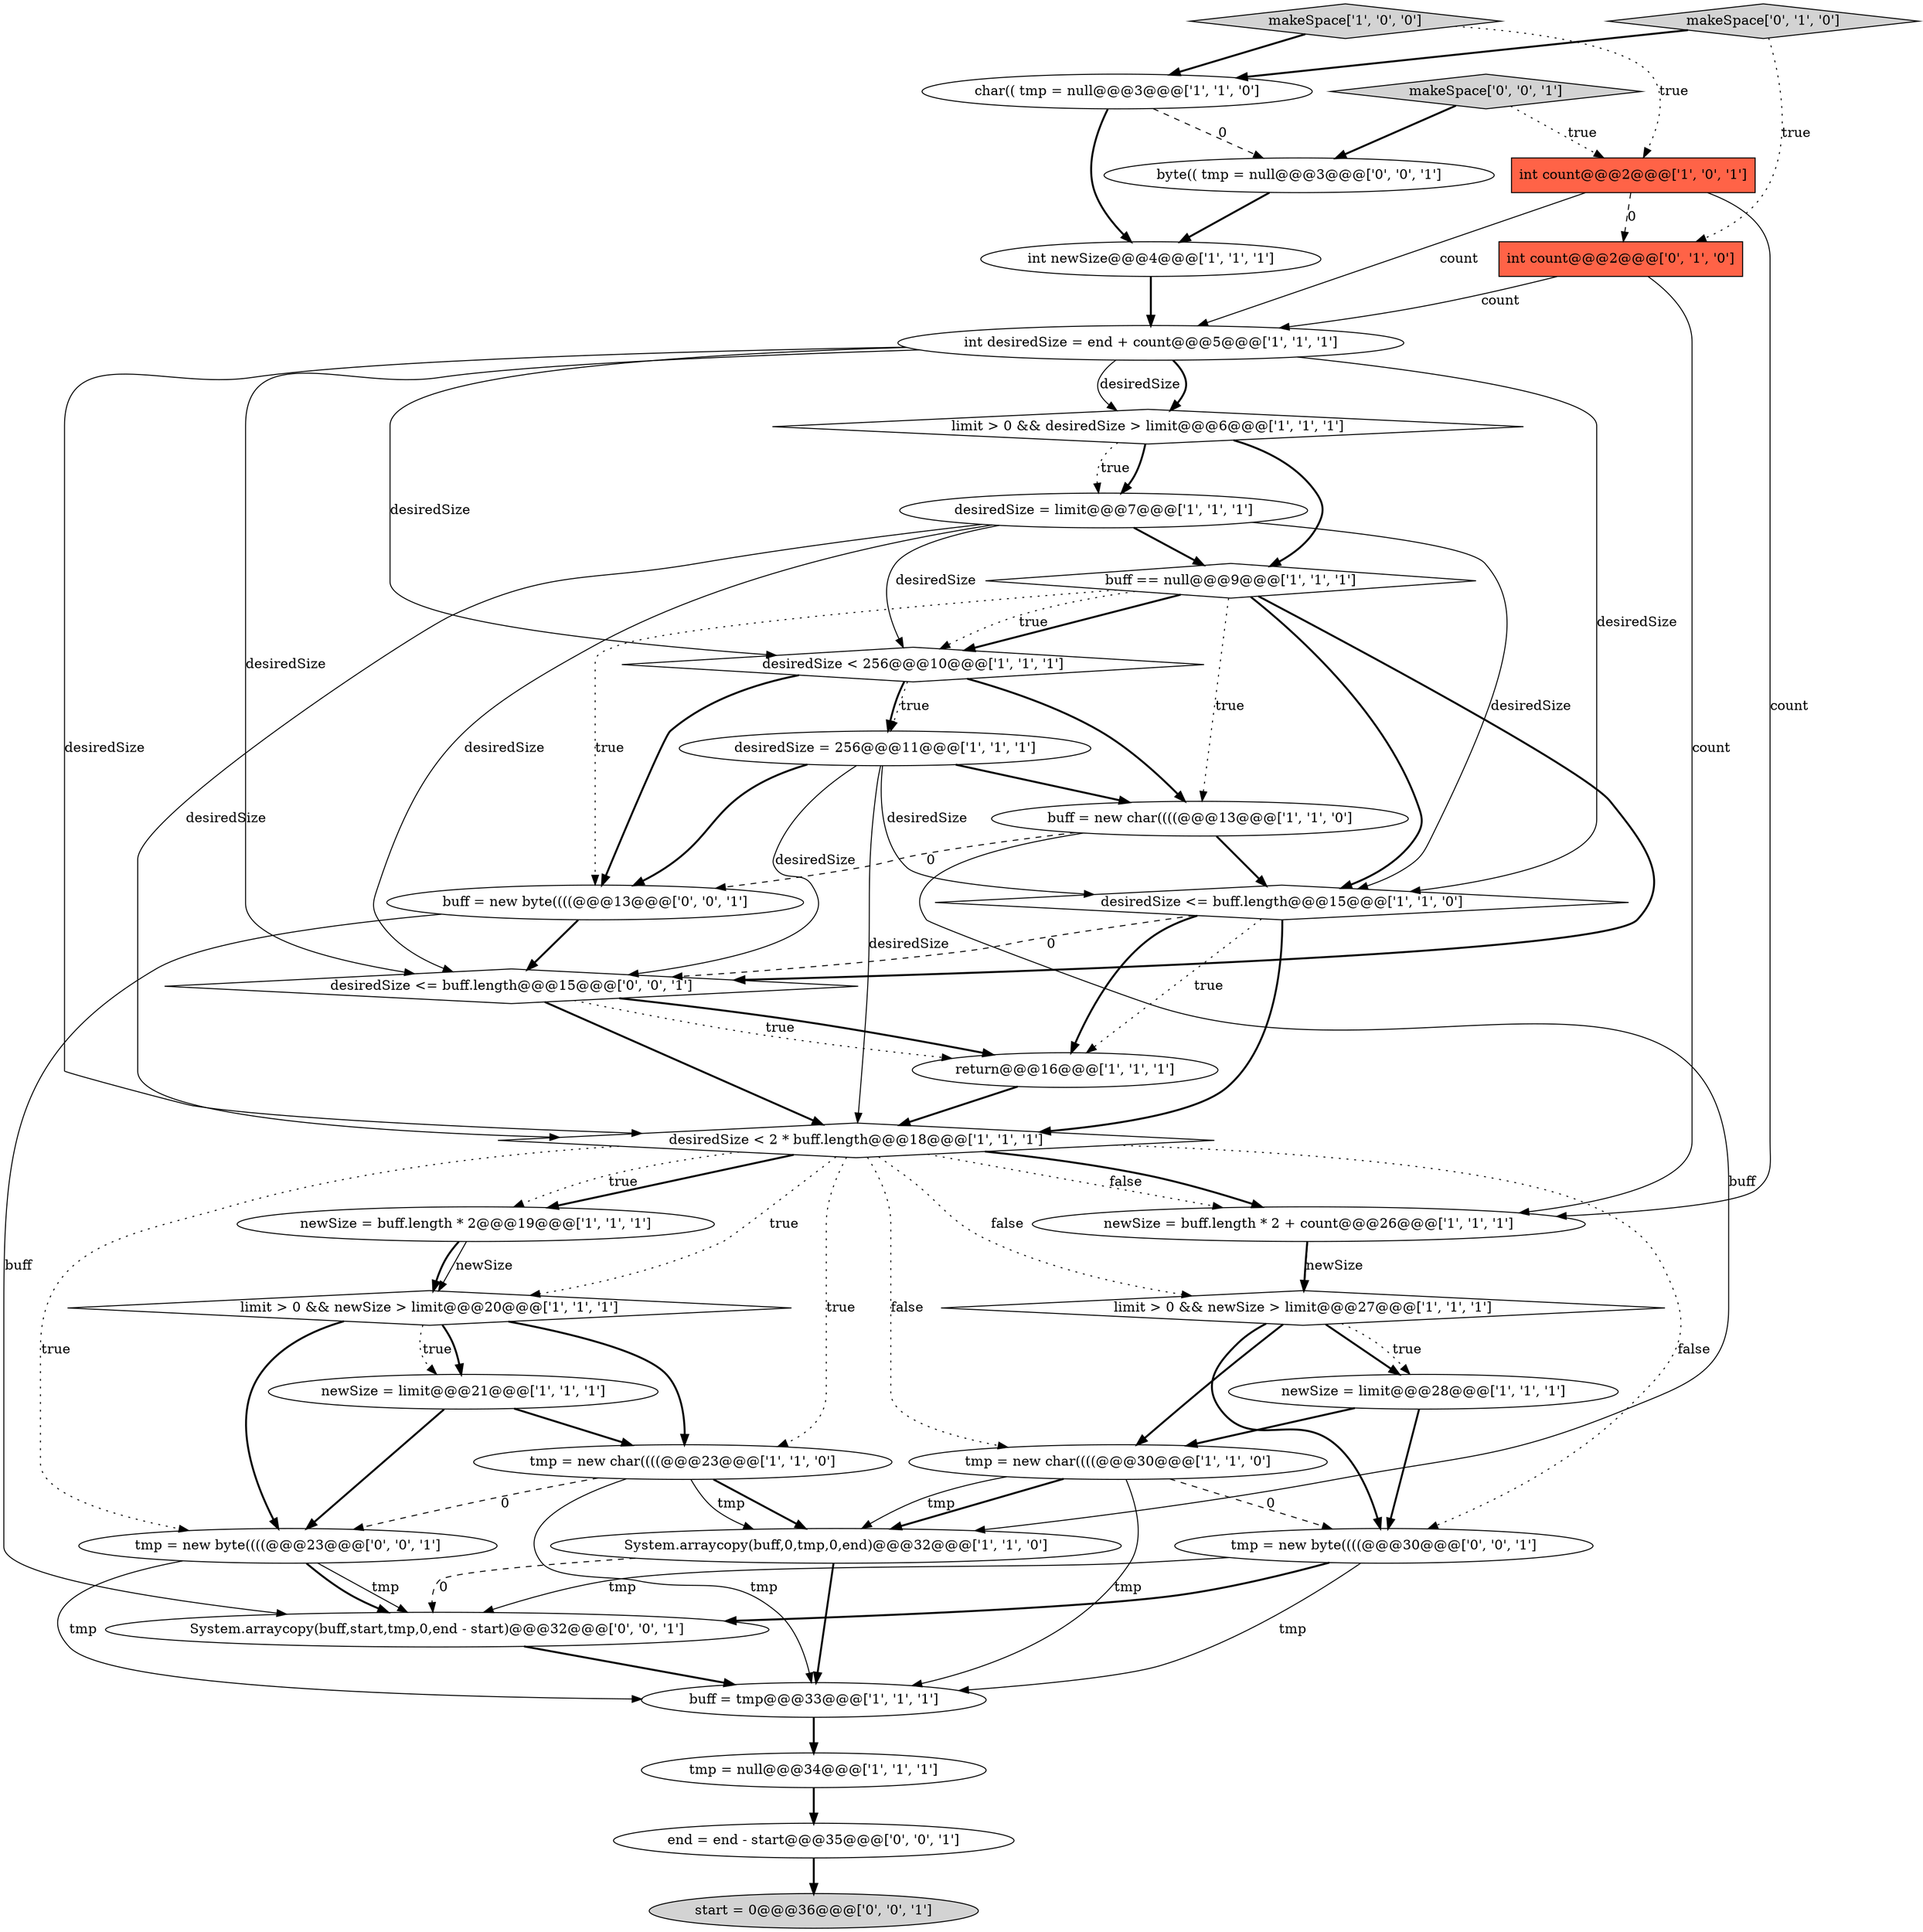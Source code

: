 digraph {
7 [style = filled, label = "int desiredSize = end + count@@@5@@@['1', '1', '1']", fillcolor = white, shape = ellipse image = "AAA0AAABBB1BBB"];
29 [style = filled, label = "makeSpace['0', '0', '1']", fillcolor = lightgray, shape = diamond image = "AAA0AAABBB3BBB"];
8 [style = filled, label = "return@@@16@@@['1', '1', '1']", fillcolor = white, shape = ellipse image = "AAA0AAABBB1BBB"];
0 [style = filled, label = "buff = tmp@@@33@@@['1', '1', '1']", fillcolor = white, shape = ellipse image = "AAA0AAABBB1BBB"];
1 [style = filled, label = "newSize = buff.length * 2 + count@@@26@@@['1', '1', '1']", fillcolor = white, shape = ellipse image = "AAA0AAABBB1BBB"];
9 [style = filled, label = "buff = new char((((@@@13@@@['1', '1', '0']", fillcolor = white, shape = ellipse image = "AAA0AAABBB1BBB"];
16 [style = filled, label = "desiredSize < 256@@@10@@@['1', '1', '1']", fillcolor = white, shape = diamond image = "AAA0AAABBB1BBB"];
20 [style = filled, label = "desiredSize = limit@@@7@@@['1', '1', '1']", fillcolor = white, shape = ellipse image = "AAA0AAABBB1BBB"];
19 [style = filled, label = "buff == null@@@9@@@['1', '1', '1']", fillcolor = white, shape = diamond image = "AAA0AAABBB1BBB"];
4 [style = filled, label = "newSize = buff.length * 2@@@19@@@['1', '1', '1']", fillcolor = white, shape = ellipse image = "AAA0AAABBB1BBB"];
27 [style = filled, label = "byte(( tmp = null@@@3@@@['0', '0', '1']", fillcolor = white, shape = ellipse image = "AAA0AAABBB3BBB"];
15 [style = filled, label = "limit > 0 && newSize > limit@@@20@@@['1', '1', '1']", fillcolor = white, shape = diamond image = "AAA0AAABBB1BBB"];
11 [style = filled, label = "int count@@@2@@@['1', '0', '1']", fillcolor = tomato, shape = box image = "AAA0AAABBB1BBB"];
17 [style = filled, label = "limit > 0 && newSize > limit@@@27@@@['1', '1', '1']", fillcolor = white, shape = diamond image = "AAA0AAABBB1BBB"];
26 [style = filled, label = "makeSpace['0', '1', '0']", fillcolor = lightgray, shape = diamond image = "AAA0AAABBB2BBB"];
33 [style = filled, label = "desiredSize <= buff.length@@@15@@@['0', '0', '1']", fillcolor = white, shape = diamond image = "AAA0AAABBB3BBB"];
34 [style = filled, label = "tmp = new byte((((@@@30@@@['0', '0', '1']", fillcolor = white, shape = ellipse image = "AAA0AAABBB3BBB"];
30 [style = filled, label = "tmp = new byte((((@@@23@@@['0', '0', '1']", fillcolor = white, shape = ellipse image = "AAA0AAABBB3BBB"];
2 [style = filled, label = "newSize = limit@@@21@@@['1', '1', '1']", fillcolor = white, shape = ellipse image = "AAA0AAABBB1BBB"];
31 [style = filled, label = "System.arraycopy(buff,start,tmp,0,end - start)@@@32@@@['0', '0', '1']", fillcolor = white, shape = ellipse image = "AAA0AAABBB3BBB"];
18 [style = filled, label = "System.arraycopy(buff,0,tmp,0,end)@@@32@@@['1', '1', '0']", fillcolor = white, shape = ellipse image = "AAA0AAABBB1BBB"];
24 [style = filled, label = "tmp = new char((((@@@30@@@['1', '1', '0']", fillcolor = white, shape = ellipse image = "AAA0AAABBB1BBB"];
3 [style = filled, label = "desiredSize <= buff.length@@@15@@@['1', '1', '0']", fillcolor = white, shape = diamond image = "AAA0AAABBB1BBB"];
21 [style = filled, label = "makeSpace['1', '0', '0']", fillcolor = lightgray, shape = diamond image = "AAA0AAABBB1BBB"];
32 [style = filled, label = "end = end - start@@@35@@@['0', '0', '1']", fillcolor = white, shape = ellipse image = "AAA0AAABBB3BBB"];
5 [style = filled, label = "newSize = limit@@@28@@@['1', '1', '1']", fillcolor = white, shape = ellipse image = "AAA0AAABBB1BBB"];
13 [style = filled, label = "tmp = new char((((@@@23@@@['1', '1', '0']", fillcolor = white, shape = ellipse image = "AAA0AAABBB1BBB"];
22 [style = filled, label = "char(( tmp = null@@@3@@@['1', '1', '0']", fillcolor = white, shape = ellipse image = "AAA0AAABBB1BBB"];
10 [style = filled, label = "int newSize@@@4@@@['1', '1', '1']", fillcolor = white, shape = ellipse image = "AAA0AAABBB1BBB"];
25 [style = filled, label = "int count@@@2@@@['0', '1', '0']", fillcolor = tomato, shape = box image = "AAA1AAABBB2BBB"];
28 [style = filled, label = "start = 0@@@36@@@['0', '0', '1']", fillcolor = lightgray, shape = ellipse image = "AAA0AAABBB3BBB"];
12 [style = filled, label = "tmp = null@@@34@@@['1', '1', '1']", fillcolor = white, shape = ellipse image = "AAA0AAABBB1BBB"];
14 [style = filled, label = "desiredSize = 256@@@11@@@['1', '1', '1']", fillcolor = white, shape = ellipse image = "AAA0AAABBB1BBB"];
6 [style = filled, label = "desiredSize < 2 * buff.length@@@18@@@['1', '1', '1']", fillcolor = white, shape = diamond image = "AAA0AAABBB1BBB"];
23 [style = filled, label = "limit > 0 && desiredSize > limit@@@6@@@['1', '1', '1']", fillcolor = white, shape = diamond image = "AAA0AAABBB1BBB"];
35 [style = filled, label = "buff = new byte((((@@@13@@@['0', '0', '1']", fillcolor = white, shape = ellipse image = "AAA0AAABBB3BBB"];
21->11 [style = dotted, label="true"];
7->33 [style = solid, label="desiredSize"];
14->35 [style = bold, label=""];
13->0 [style = solid, label="tmp"];
4->15 [style = bold, label=""];
7->3 [style = solid, label="desiredSize"];
8->6 [style = bold, label=""];
14->3 [style = solid, label="desiredSize"];
26->22 [style = bold, label=""];
20->3 [style = solid, label="desiredSize"];
5->34 [style = bold, label=""];
9->18 [style = solid, label="buff"];
30->31 [style = solid, label="tmp"];
16->14 [style = bold, label=""];
14->9 [style = bold, label=""];
19->35 [style = dotted, label="true"];
19->3 [style = bold, label=""];
6->1 [style = dotted, label="false"];
18->0 [style = bold, label=""];
16->9 [style = bold, label=""];
11->7 [style = solid, label="count"];
6->15 [style = dotted, label="true"];
17->5 [style = bold, label=""];
15->13 [style = bold, label=""];
20->33 [style = solid, label="desiredSize"];
3->33 [style = dashed, label="0"];
15->2 [style = dotted, label="true"];
6->13 [style = dotted, label="true"];
34->31 [style = bold, label=""];
1->17 [style = solid, label="newSize"];
24->18 [style = bold, label=""];
10->7 [style = bold, label=""];
1->17 [style = bold, label=""];
34->0 [style = solid, label="tmp"];
20->16 [style = solid, label="desiredSize"];
6->4 [style = bold, label=""];
29->27 [style = bold, label=""];
17->34 [style = bold, label=""];
6->24 [style = dotted, label="false"];
21->22 [style = bold, label=""];
7->23 [style = bold, label=""];
19->9 [style = dotted, label="true"];
16->14 [style = dotted, label="true"];
24->0 [style = solid, label="tmp"];
20->19 [style = bold, label=""];
33->8 [style = bold, label=""];
18->31 [style = dashed, label="0"];
24->34 [style = dashed, label="0"];
13->18 [style = bold, label=""];
14->6 [style = solid, label="desiredSize"];
19->33 [style = bold, label=""];
23->20 [style = bold, label=""];
7->6 [style = solid, label="desiredSize"];
31->0 [style = bold, label=""];
0->12 [style = bold, label=""];
12->32 [style = bold, label=""];
3->6 [style = bold, label=""];
22->27 [style = dashed, label="0"];
19->16 [style = bold, label=""];
9->35 [style = dashed, label="0"];
20->6 [style = solid, label="desiredSize"];
6->1 [style = bold, label=""];
23->20 [style = dotted, label="true"];
14->33 [style = solid, label="desiredSize"];
30->31 [style = bold, label=""];
3->8 [style = bold, label=""];
23->19 [style = bold, label=""];
5->24 [style = bold, label=""];
27->10 [style = bold, label=""];
22->10 [style = bold, label=""];
11->25 [style = dashed, label="0"];
11->1 [style = solid, label="count"];
9->3 [style = bold, label=""];
33->8 [style = dotted, label="true"];
6->17 [style = dotted, label="false"];
7->23 [style = solid, label="desiredSize"];
7->16 [style = solid, label="desiredSize"];
34->31 [style = solid, label="tmp"];
25->7 [style = solid, label="count"];
29->11 [style = dotted, label="true"];
6->30 [style = dotted, label="true"];
15->2 [style = bold, label=""];
26->25 [style = dotted, label="true"];
33->6 [style = bold, label=""];
35->33 [style = bold, label=""];
35->31 [style = solid, label="buff"];
15->30 [style = bold, label=""];
2->13 [style = bold, label=""];
6->34 [style = dotted, label="false"];
17->24 [style = bold, label=""];
6->4 [style = dotted, label="true"];
4->15 [style = solid, label="newSize"];
13->18 [style = solid, label="tmp"];
30->0 [style = solid, label="tmp"];
19->16 [style = dotted, label="true"];
24->18 [style = solid, label="tmp"];
16->35 [style = bold, label=""];
2->30 [style = bold, label=""];
3->8 [style = dotted, label="true"];
32->28 [style = bold, label=""];
25->1 [style = solid, label="count"];
13->30 [style = dashed, label="0"];
17->5 [style = dotted, label="true"];
}
